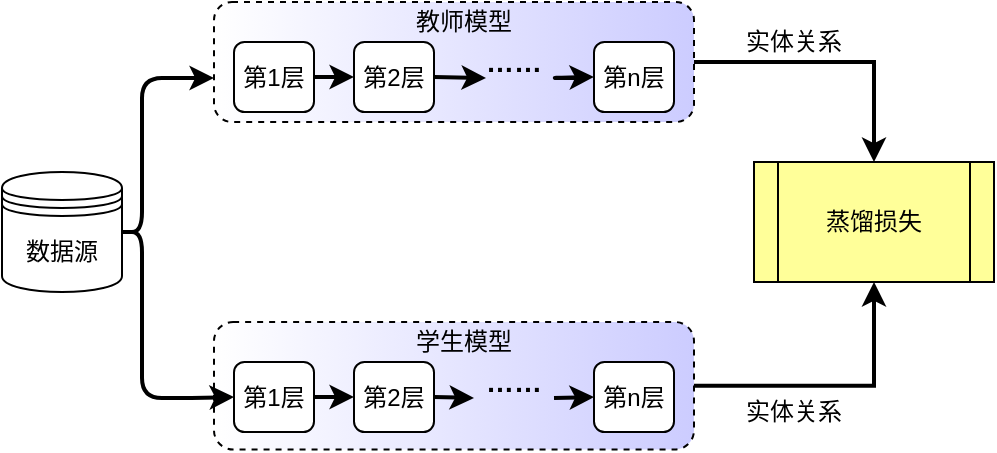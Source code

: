 <mxfile version="14.4.4" type="github">
  <diagram id="LlSCLEuqMTyLT04na_Gq" name="第 1 页">
    <mxGraphModel dx="1209" dy="599" grid="1" gridSize="10" guides="1" tooltips="1" connect="1" arrows="1" fold="1" page="1" pageScale="1" pageWidth="850" pageHeight="1100" math="0" shadow="0">
      <root>
        <mxCell id="0" />
        <mxCell id="1" parent="0" />
        <mxCell id="3KY8k_QG4k6a5dYg6XM1-30" style="edgeStyle=orthogonalEdgeStyle;rounded=0;orthogonalLoop=1;jettySize=auto;html=1;exitX=1;exitY=0.5;exitDx=0;exitDy=0;entryX=0.5;entryY=1;entryDx=0;entryDy=0;strokeWidth=2;" edge="1" parent="1" source="3KY8k_QG4k6a5dYg6XM1-2" target="3KY8k_QG4k6a5dYg6XM1-28">
          <mxGeometry relative="1" as="geometry" />
        </mxCell>
        <mxCell id="3KY8k_QG4k6a5dYg6XM1-2" value="" style="rounded=1;whiteSpace=wrap;html=1;gradientColor=#CCCCFF;gradientDirection=east;dashed=1;" vertex="1" parent="1">
          <mxGeometry x="150" y="270" width="240" height="63.75" as="geometry" />
        </mxCell>
        <mxCell id="3KY8k_QG4k6a5dYg6XM1-29" style="edgeStyle=orthogonalEdgeStyle;rounded=0;orthogonalLoop=1;jettySize=auto;html=1;exitX=1;exitY=0.5;exitDx=0;exitDy=0;entryX=0.5;entryY=0;entryDx=0;entryDy=0;strokeWidth=2;" edge="1" parent="1" source="3KY8k_QG4k6a5dYg6XM1-4" target="3KY8k_QG4k6a5dYg6XM1-28">
          <mxGeometry relative="1" as="geometry" />
        </mxCell>
        <mxCell id="3KY8k_QG4k6a5dYg6XM1-4" value="" style="rounded=1;whiteSpace=wrap;html=1;gradientColor=#CCCCFF;gradientDirection=east;dashed=1;" vertex="1" parent="1">
          <mxGeometry x="150" y="110" width="240" height="60" as="geometry" />
        </mxCell>
        <mxCell id="3KY8k_QG4k6a5dYg6XM1-5" value="数据源" style="shape=datastore;whiteSpace=wrap;html=1;" vertex="1" parent="1">
          <mxGeometry x="44" y="195" width="60" height="60" as="geometry" />
        </mxCell>
        <mxCell id="3KY8k_QG4k6a5dYg6XM1-6" value="第1层" style="rounded=1;whiteSpace=wrap;html=1;" vertex="1" parent="1">
          <mxGeometry x="160" y="130" width="40" height="35" as="geometry" />
        </mxCell>
        <mxCell id="3KY8k_QG4k6a5dYg6XM1-7" value="第2层" style="rounded=1;whiteSpace=wrap;html=1;" vertex="1" parent="1">
          <mxGeometry x="220" y="130" width="40" height="35" as="geometry" />
        </mxCell>
        <mxCell id="3KY8k_QG4k6a5dYg6XM1-8" value="第n层" style="rounded=1;whiteSpace=wrap;html=1;" vertex="1" parent="1">
          <mxGeometry x="340" y="130" width="40" height="35" as="geometry" />
        </mxCell>
        <mxCell id="3KY8k_QG4k6a5dYg6XM1-9" value="" style="endArrow=classic;html=1;exitX=1;exitY=0.5;exitDx=0;exitDy=0;entryX=0;entryY=0.5;entryDx=0;entryDy=0;strokeWidth=2;" edge="1" parent="1" source="3KY8k_QG4k6a5dYg6XM1-6" target="3KY8k_QG4k6a5dYg6XM1-7">
          <mxGeometry width="50" height="50" relative="1" as="geometry">
            <mxPoint x="386" y="245" as="sourcePoint" />
            <mxPoint x="436" y="195" as="targetPoint" />
          </mxGeometry>
        </mxCell>
        <mxCell id="3KY8k_QG4k6a5dYg6XM1-10" value="" style="edgeStyle=segmentEdgeStyle;endArrow=classic;html=1;strokeWidth=2;exitX=1;exitY=0.5;exitDx=0;exitDy=0;" edge="1" parent="1" source="3KY8k_QG4k6a5dYg6XM1-5">
          <mxGeometry width="50" height="50" relative="1" as="geometry">
            <mxPoint x="350" y="250" as="sourcePoint" />
            <mxPoint x="150" y="148" as="targetPoint" />
            <Array as="points">
              <mxPoint x="114" y="225" />
              <mxPoint x="114" y="148" />
            </Array>
          </mxGeometry>
        </mxCell>
        <mxCell id="3KY8k_QG4k6a5dYg6XM1-11" value="&lt;font size=&quot;1&quot;&gt;&lt;b style=&quot;font-size: 14px&quot;&gt;……&lt;/b&gt;&lt;/font&gt;" style="text;html=1;strokeColor=none;fillColor=none;align=center;verticalAlign=middle;whiteSpace=wrap;rounded=0;" vertex="1" parent="1">
          <mxGeometry x="280" y="130" width="40" height="20" as="geometry" />
        </mxCell>
        <mxCell id="3KY8k_QG4k6a5dYg6XM1-12" value="第1层" style="rounded=1;whiteSpace=wrap;html=1;" vertex="1" parent="1">
          <mxGeometry x="160" y="290" width="40" height="35" as="geometry" />
        </mxCell>
        <mxCell id="3KY8k_QG4k6a5dYg6XM1-13" value="第2层" style="rounded=1;whiteSpace=wrap;html=1;" vertex="1" parent="1">
          <mxGeometry x="220" y="290" width="40" height="35" as="geometry" />
        </mxCell>
        <mxCell id="3KY8k_QG4k6a5dYg6XM1-14" value="第n层" style="rounded=1;whiteSpace=wrap;html=1;" vertex="1" parent="1">
          <mxGeometry x="340" y="290" width="40" height="35" as="geometry" />
        </mxCell>
        <mxCell id="3KY8k_QG4k6a5dYg6XM1-15" value="" style="endArrow=classic;html=1;exitX=1;exitY=0.5;exitDx=0;exitDy=0;entryX=0;entryY=0.5;entryDx=0;entryDy=0;strokeWidth=2;" edge="1" parent="1" source="3KY8k_QG4k6a5dYg6XM1-12" target="3KY8k_QG4k6a5dYg6XM1-13">
          <mxGeometry width="50" height="50" relative="1" as="geometry">
            <mxPoint x="346" y="325" as="sourcePoint" />
            <mxPoint x="396" y="275" as="targetPoint" />
          </mxGeometry>
        </mxCell>
        <mxCell id="3KY8k_QG4k6a5dYg6XM1-16" value="" style="edgeStyle=segmentEdgeStyle;endArrow=classic;html=1;strokeWidth=2;entryX=0;entryY=0.5;entryDx=0;entryDy=0;exitX=1;exitY=0.5;exitDx=0;exitDy=0;" edge="1" parent="1" source="3KY8k_QG4k6a5dYg6XM1-5" target="3KY8k_QG4k6a5dYg6XM1-12">
          <mxGeometry width="50" height="50" relative="1" as="geometry">
            <mxPoint x="80" y="150" as="sourcePoint" />
            <mxPoint x="50" y="110" as="targetPoint" />
            <Array as="points">
              <mxPoint x="114" y="225" />
              <mxPoint x="114" y="308" />
              <mxPoint x="139" y="308" />
            </Array>
          </mxGeometry>
        </mxCell>
        <mxCell id="3KY8k_QG4k6a5dYg6XM1-17" value="&lt;font size=&quot;1&quot;&gt;&lt;b style=&quot;font-size: 14px&quot;&gt;……&lt;/b&gt;&lt;/font&gt;" style="text;html=1;strokeColor=none;fillColor=none;align=center;verticalAlign=middle;whiteSpace=wrap;rounded=0;" vertex="1" parent="1">
          <mxGeometry x="280" y="290" width="40" height="20" as="geometry" />
        </mxCell>
        <mxCell id="3KY8k_QG4k6a5dYg6XM1-18" value="" style="endArrow=classic;html=1;exitX=1;exitY=0.5;exitDx=0;exitDy=0;strokeWidth=2;" edge="1" parent="1" source="3KY8k_QG4k6a5dYg6XM1-13">
          <mxGeometry width="50" height="50" relative="1" as="geometry">
            <mxPoint x="186" y="237.5" as="sourcePoint" />
            <mxPoint x="280" y="308" as="targetPoint" />
          </mxGeometry>
        </mxCell>
        <mxCell id="3KY8k_QG4k6a5dYg6XM1-19" value="" style="endArrow=classic;html=1;strokeWidth=2;entryX=0;entryY=0.5;entryDx=0;entryDy=0;" edge="1" parent="1" target="3KY8k_QG4k6a5dYg6XM1-14">
          <mxGeometry width="50" height="50" relative="1" as="geometry">
            <mxPoint x="320" y="308" as="sourcePoint" />
            <mxPoint x="246" y="238" as="targetPoint" />
          </mxGeometry>
        </mxCell>
        <mxCell id="3KY8k_QG4k6a5dYg6XM1-20" value="教师模型" style="text;html=1;strokeColor=none;fillColor=none;align=center;verticalAlign=middle;whiteSpace=wrap;rounded=0;dashed=1;" vertex="1" parent="1">
          <mxGeometry x="220" y="110" width="110" height="20" as="geometry" />
        </mxCell>
        <mxCell id="3KY8k_QG4k6a5dYg6XM1-21" value="学生模型" style="text;html=1;strokeColor=none;fillColor=none;align=center;verticalAlign=middle;whiteSpace=wrap;rounded=0;dashed=1;" vertex="1" parent="1">
          <mxGeometry x="215" y="270" width="120" height="20" as="geometry" />
        </mxCell>
        <mxCell id="3KY8k_QG4k6a5dYg6XM1-22" value="" style="endArrow=classic;html=1;exitX=1;exitY=0.5;exitDx=0;exitDy=0;strokeWidth=2;" edge="1" parent="1" source="3KY8k_QG4k6a5dYg6XM1-7">
          <mxGeometry width="50" height="50" relative="1" as="geometry">
            <mxPoint x="226" y="157.5" as="sourcePoint" />
            <mxPoint x="286" y="148" as="targetPoint" />
          </mxGeometry>
        </mxCell>
        <mxCell id="3KY8k_QG4k6a5dYg6XM1-23" value="" style="endArrow=classic;html=1;strokeWidth=2;entryX=0;entryY=0.5;entryDx=0;entryDy=0;" edge="1" parent="1" target="3KY8k_QG4k6a5dYg6XM1-8">
          <mxGeometry width="50" height="50" relative="1" as="geometry">
            <mxPoint x="336" y="148" as="sourcePoint" />
            <mxPoint x="286" y="158" as="targetPoint" />
            <Array as="points">
              <mxPoint x="316" y="148" />
            </Array>
          </mxGeometry>
        </mxCell>
        <mxCell id="3KY8k_QG4k6a5dYg6XM1-28" value="蒸馏损失" style="shape=process;whiteSpace=wrap;html=1;backgroundOutline=1;fillColor=#FFFF99;" vertex="1" parent="1">
          <mxGeometry x="420" y="190" width="120" height="60" as="geometry" />
        </mxCell>
        <mxCell id="3KY8k_QG4k6a5dYg6XM1-31" value="实体关系" style="text;html=1;strokeColor=none;fillColor=none;align=center;verticalAlign=middle;whiteSpace=wrap;rounded=0;" vertex="1" parent="1">
          <mxGeometry x="410" y="120" width="60" height="20" as="geometry" />
        </mxCell>
        <mxCell id="3KY8k_QG4k6a5dYg6XM1-32" value="实体关系" style="text;html=1;strokeColor=none;fillColor=none;align=center;verticalAlign=middle;whiteSpace=wrap;rounded=0;" vertex="1" parent="1">
          <mxGeometry x="410" y="305" width="60" height="20" as="geometry" />
        </mxCell>
      </root>
    </mxGraphModel>
  </diagram>
</mxfile>
